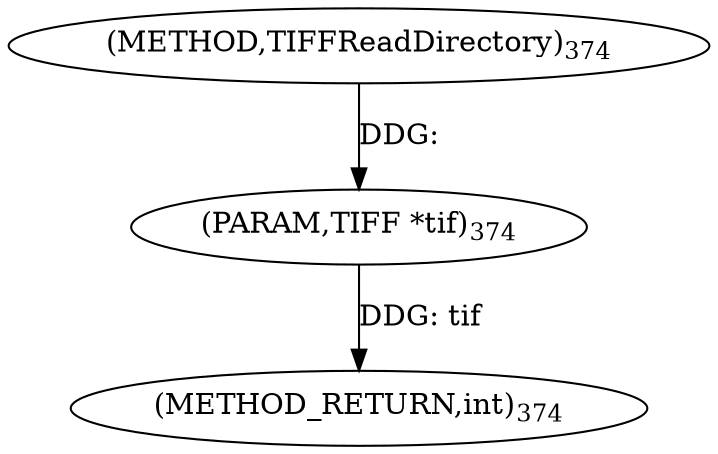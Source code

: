 digraph "TIFFReadDirectory" {  
"8547" [label = <(METHOD,TIFFReadDirectory)<SUB>374</SUB>> ]
"8549" [label = <(METHOD_RETURN,int)<SUB>374</SUB>> ]
"8548" [label = <(PARAM,TIFF *tif)<SUB>374</SUB>> ]
  "8548" -> "8549"  [ label = "DDG: tif"] 
  "8547" -> "8548"  [ label = "DDG: "] 
}
